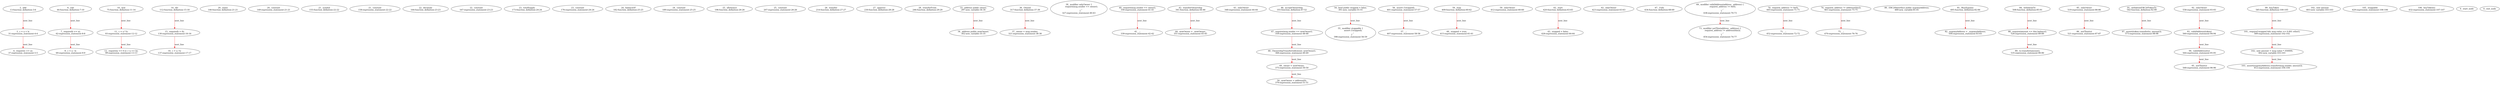 digraph  {
13 [label="2_ add\n13-function_definition-3-6", type_label=function_definition];
31 [label="3_ c = a + b;\n31-expression_statement-4-4", type_label=expression_statement];
37 [label="4_ require(c >= a);\n37-expression_statement-5-5", type_label=expression_statement];
44 [label="6_ sub\n44-function_definition-7-10", type_label=function_definition];
62 [label="7_ require(b <= a);\n62-expression_statement-8-8", type_label=expression_statement];
69 [label="8_ c = a - b;\n69-expression_statement-9-9", type_label=expression_statement];
75 [label="10_ mul\n75-function_definition-11-14", type_label=function_definition];
93 [label="11_ c = a * b;\n93-expression_statement-12-12", type_label=expression_statement];
99 [label="12_ require(a == 0 || c / a == b);\n99-expression_statement-13-13", type_label=expression_statement];
112 [label="14_ div\n112-function_definition-15-18", type_label=function_definition];
130 [label="15_ require(b > 0);\n130-expression_statement-16-16", type_label=expression_statement];
137 [label="16_ c = a / b;\n137-expression_statement-17-17", type_label=expression_statement];
146 [label="20_ name\n146-function_definition-21-21", type_label=function_definition];
149 [label="20_ constant\n149-expression_statement-21-21", type_label=expression_statement];
155 [label="21_ symbol\n155-function_definition-22-22", type_label=function_definition];
158 [label="21_ constant\n158-expression_statement-22-22", type_label=expression_statement];
164 [label="22_ decimals\n164-function_definition-23-23", type_label=function_definition];
167 [label="22_ constant\n167-expression_statement-23-23", type_label=expression_statement];
173 [label="23_ totalSupply\n173-function_definition-24-24", type_label=function_definition];
176 [label="23_ constant\n176-expression_statement-24-24", type_label=expression_statement];
182 [label="24_ balanceOf\n182-function_definition-25-25", type_label=function_definition];
189 [label="24_ constant\n189-expression_statement-25-25", type_label=expression_statement];
196 [label="25_ allowance\n196-function_definition-26-26", type_label=function_definition];
207 [label="25_ constant\n207-expression_statement-26-26", type_label=expression_statement];
214 [label="26_ transfer\n214-function_definition-27-27", type_label=function_definition];
230 [label="27_ approve\n230-function_definition-28-28", type_label=function_definition];
246 [label="28_ transferFrom\n246-function_definition-29-29", type_label=function_definition];
297 [label="33_ address public owner;\n297-new_variable-34-34", type_label=new_variable];
302 [label="34_ address public newOwner;\n302-new_variable-35-35", type_label=new_variable];
317 [label="36_ Owned\n317-function_definition-37-39", type_label=function_definition];
321 [label="37_ owner = msg.sender;\n321-expression_statement-38-38", type_label=expression_statement];
327 [label="39_ modifier onlyOwner {\n        require(msg.sender == owner);\n        _;\n    }\n327-expression_statement-40-43", type_label=expression_statement];
330 [label="40_ require(msg.sender == owner);\n330-expression_statement-41-41", type_label=expression_statement];
339 [label="41_ _;\n339-expression_statement-42-42", type_label=expression_statement];
341 [label="43_ transferOwnership\n341-function_definition-44-46", type_label=function_definition];
348 [label="43_ onlyOwner\n348-expression_statement-44-44", type_label=expression_statement];
351 [label="44_ newOwner = _newOwner;\n351-expression_statement-45-45", type_label=expression_statement];
355 [label="46_ acceptOwnership\n355-function_definition-47-52", type_label=function_definition];
359 [label="47_ require(msg.sender == newOwner);\n359-expression_statement-48-48", type_label=expression_statement];
368 [label="48_ OwnershipTransferred(owner, newOwner);\n368-expression_statement-49-49", type_label=expression_statement];
375 [label="49_ owner = newOwner;\n375-expression_statement-50-50", type_label=expression_statement];
379 [label="50_ newOwner = address(0);\n379-expression_statement-51-51", type_label=expression_statement];
391 [label="54_ bool public stopped = false;\n391-new_variable-55-55", type_label=new_variable];
398 [label="55_ modifier stoppable {\n        assert (!stopped);\n        _;\n    }\n398-expression_statement-56-59", type_label=expression_statement];
401 [label="56_ assert (!stopped);\n401-expression_statement-57-57", type_label=expression_statement];
407 [label="57_ _;\n407-expression_statement-58-58", type_label=expression_statement];
409 [label="59_ stop\n409-function_definition-60-62", type_label=function_definition];
412 [label="59_ onlyOwner\n412-expression_statement-60-60", type_label=expression_statement];
415 [label="60_ stopped = true;\n415-expression_statement-61-61", type_label=expression_statement];
420 [label="62_ start\n420-function_definition-63-65", type_label=function_definition];
423 [label="62_ onlyOwner\n423-expression_statement-63-63", type_label=expression_statement];
426 [label="63_ stopped = false;\n426-expression_statement-64-64", type_label=expression_statement];
434 [label="67_ Utils\n434-function_definition-68-69", type_label=function_definition];
438 [label="69_ modifier validAddress(address _address) {\n        require(_address != 0x0);\n        _;\n    }\n438-expression_statement-70-73", type_label=expression_statement];
445 [label="70_ require(_address != 0x0);\n445-expression_statement-71-71", type_label=expression_statement];
452 [label="71_ _;\n452-expression_statement-72-72", type_label=expression_statement];
454 [label="73_ modifier notThis(address _address) {\n        require(_address != address(this));\n        _;\n    }\n454-expression_statement-74-77", type_label=expression_statement];
461 [label="74_ require(_address != address(this));\n461-expression_statement-75-75", type_label=expression_statement];
470 [label="75_ _;\n470-expression_statement-76-76", type_label=expression_statement];
489 [label="80_ ERC20Interface public zygomaAddress;\n489-new_variable-81-81", type_label=new_variable];
495 [label="81_ BuyZygoma\n495-function_definition-82-84", type_label=function_definition];
504 [label="82_ zygomaAddress = _zygomaAddress;\n504-expression_statement-83-83", type_label=expression_statement];
508 [label="84_ withdrawTo\n508-function_definition-85-91", type_label=function_definition];
519 [label="85_ onlyOwner\n519-expression_statement-86-86", type_label=expression_statement];
521 [label="86_ notThis(to)\n521-expression_statement-87-87", type_label=expression_statement];
526 [label="88_ require(amount <= this.balance);\n526-expression_statement-89-89", type_label=expression_statement];
535 [label="89_ to.transfer(amount);\n535-expression_statement-90-90", type_label=expression_statement];
542 [label="91_ withdrawERC20TokenTo\n542-function_definition-92-99", type_label=function_definition];
558 [label="92_ onlyOwner\n558-expression_statement-93-93", type_label=expression_statement];
560 [label="93_ validAddress(token)\n560-expression_statement-94-94", type_label=expression_statement];
564 [label="94_ validAddress(to)\n564-expression_statement-95-95", type_label=expression_statement];
568 [label="95_ notThis(to)\n568-expression_statement-96-96", type_label=expression_statement];
573 [label="97_ assert(token.transfer(to, amount));\n573-expression_statement-98-98", type_label=expression_statement];
585 [label="99_ buyToken\n585-function_definition-100-105", type_label=function_definition];
589 [label="101_ require(!stopped && msg.value >= 0.001 ether);\n589-expression_statement-102-102", type_label=expression_statement];
602 [label="102_ uint amount = msg.value * 350000;\n602-new_variable-103-103", type_label=new_variable];
603 [label="102_ uint amount\n603-new_variable-103-103", type_label=new_variable];
612 [label="103_ assert(zygomaAddress.transfer(msg.sender, amount));\n612-expression_statement-104-104", type_label=expression_statement];
629 [label="105_ stoppable\n629-expression_statement-106-106", type_label=expression_statement];
632 [label="106_ buyToken();\n632-expression_statement-107-107", type_label=expression_statement];
1 [label="0_ start_node", type_label=start];
2 [label="0_ exit_node", type_label=exit];
13 -> 31  [color=red, controlflow_type=next_line, edge_type=CFG_edge, key=0, label=next_line];
31 -> 37  [color=red, controlflow_type=next_line, edge_type=CFG_edge, key=0, label=next_line];
44 -> 62  [color=red, controlflow_type=next_line, edge_type=CFG_edge, key=0, label=next_line];
62 -> 69  [color=red, controlflow_type=next_line, edge_type=CFG_edge, key=0, label=next_line];
75 -> 93  [color=red, controlflow_type=next_line, edge_type=CFG_edge, key=0, label=next_line];
93 -> 99  [color=red, controlflow_type=next_line, edge_type=CFG_edge, key=0, label=next_line];
112 -> 130  [color=red, controlflow_type=next_line, edge_type=CFG_edge, key=0, label=next_line];
130 -> 137  [color=red, controlflow_type=next_line, edge_type=CFG_edge, key=0, label=next_line];
297 -> 302  [color=red, controlflow_type=next_line, edge_type=CFG_edge, key=0, label=next_line];
317 -> 321  [color=red, controlflow_type=next_line, edge_type=CFG_edge, key=0, label=next_line];
330 -> 339  [color=red, controlflow_type=next_line, edge_type=CFG_edge, key=0, label=next_line];
341 -> 351  [color=red, controlflow_type=next_line, edge_type=CFG_edge, key=0, label=next_line];
355 -> 359  [color=red, controlflow_type=next_line, edge_type=CFG_edge, key=0, label=next_line];
359 -> 368  [color=red, controlflow_type=next_line, edge_type=CFG_edge, key=0, label=next_line];
368 -> 375  [color=red, controlflow_type=next_line, edge_type=CFG_edge, key=0, label=next_line];
375 -> 379  [color=red, controlflow_type=next_line, edge_type=CFG_edge, key=0, label=next_line];
391 -> 398  [color=red, controlflow_type=next_line, edge_type=CFG_edge, key=0, label=next_line];
401 -> 407  [color=red, controlflow_type=next_line, edge_type=CFG_edge, key=0, label=next_line];
409 -> 415  [color=red, controlflow_type=next_line, edge_type=CFG_edge, key=0, label=next_line];
420 -> 426  [color=red, controlflow_type=next_line, edge_type=CFG_edge, key=0, label=next_line];
438 -> 454  [color=red, controlflow_type=next_line, edge_type=CFG_edge, key=0, label=next_line];
445 -> 452  [color=red, controlflow_type=next_line, edge_type=CFG_edge, key=0, label=next_line];
461 -> 470  [color=red, controlflow_type=next_line, edge_type=CFG_edge, key=0, label=next_line];
495 -> 504  [color=red, controlflow_type=next_line, edge_type=CFG_edge, key=0, label=next_line];
508 -> 526  [color=red, controlflow_type=next_line, edge_type=CFG_edge, key=0, label=next_line];
519 -> 521  [color=red, controlflow_type=next_line, edge_type=CFG_edge, key=0, label=next_line];
526 -> 535  [color=red, controlflow_type=next_line, edge_type=CFG_edge, key=0, label=next_line];
542 -> 573  [color=red, controlflow_type=next_line, edge_type=CFG_edge, key=0, label=next_line];
558 -> 560  [color=red, controlflow_type=next_line, edge_type=CFG_edge, key=0, label=next_line];
560 -> 564  [color=red, controlflow_type=next_line, edge_type=CFG_edge, key=0, label=next_line];
564 -> 568  [color=red, controlflow_type=next_line, edge_type=CFG_edge, key=0, label=next_line];
585 -> 589  [color=red, controlflow_type=next_line, edge_type=CFG_edge, key=0, label=next_line];
589 -> 602  [color=red, controlflow_type=next_line, edge_type=CFG_edge, key=0, label=next_line];
602 -> 612  [color=red, controlflow_type=next_line, edge_type=CFG_edge, key=0, label=next_line];
}
